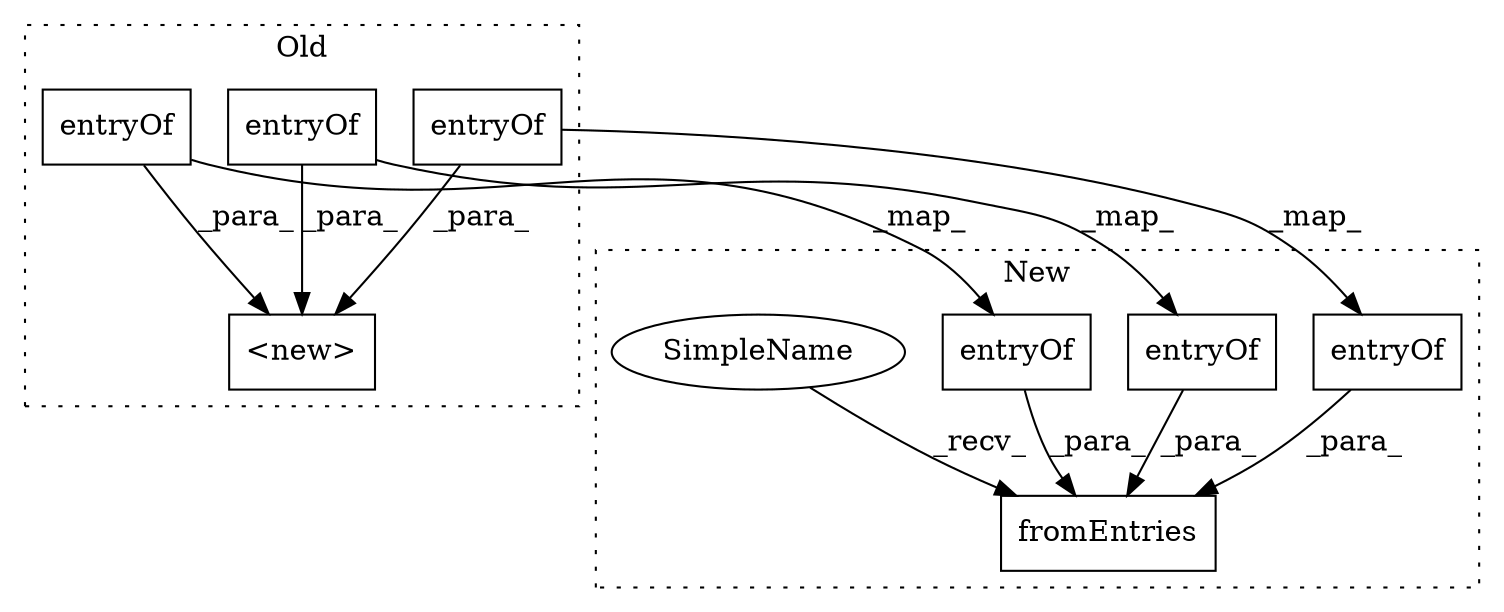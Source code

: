 digraph G {
subgraph cluster0 {
1 [label="entryOf" a="32" s="3648,3662" l="8,1" shape="box"];
3 [label="<new>" a="14" s="3593,3714" l="30,1" shape="box"];
4 [label="entryOf" a="32" s="3623,3637" l="8,1" shape="box"];
8 [label="entryOf" a="32" s="3682,3696" l="8,1" shape="box"];
label = "Old";
style="dotted";
}
subgraph cluster1 {
2 [label="entryOf" a="32" s="3684,3698" l="8,1" shape="box"];
5 [label="entryOf" a="32" s="3659,3673" l="8,1" shape="box"];
6 [label="fromEntries" a="32" s="3647,3750" l="12,1" shape="box"];
7 [label="entryOf" a="32" s="3718,3732" l="8,1" shape="box"];
9 [label="SimpleName" a="42" s="3627" l="19" shape="ellipse"];
label = "New";
style="dotted";
}
1 -> 3 [label="_para_"];
1 -> 2 [label="_map_"];
2 -> 6 [label="_para_"];
4 -> 5 [label="_map_"];
4 -> 3 [label="_para_"];
5 -> 6 [label="_para_"];
7 -> 6 [label="_para_"];
8 -> 3 [label="_para_"];
8 -> 7 [label="_map_"];
9 -> 6 [label="_recv_"];
}